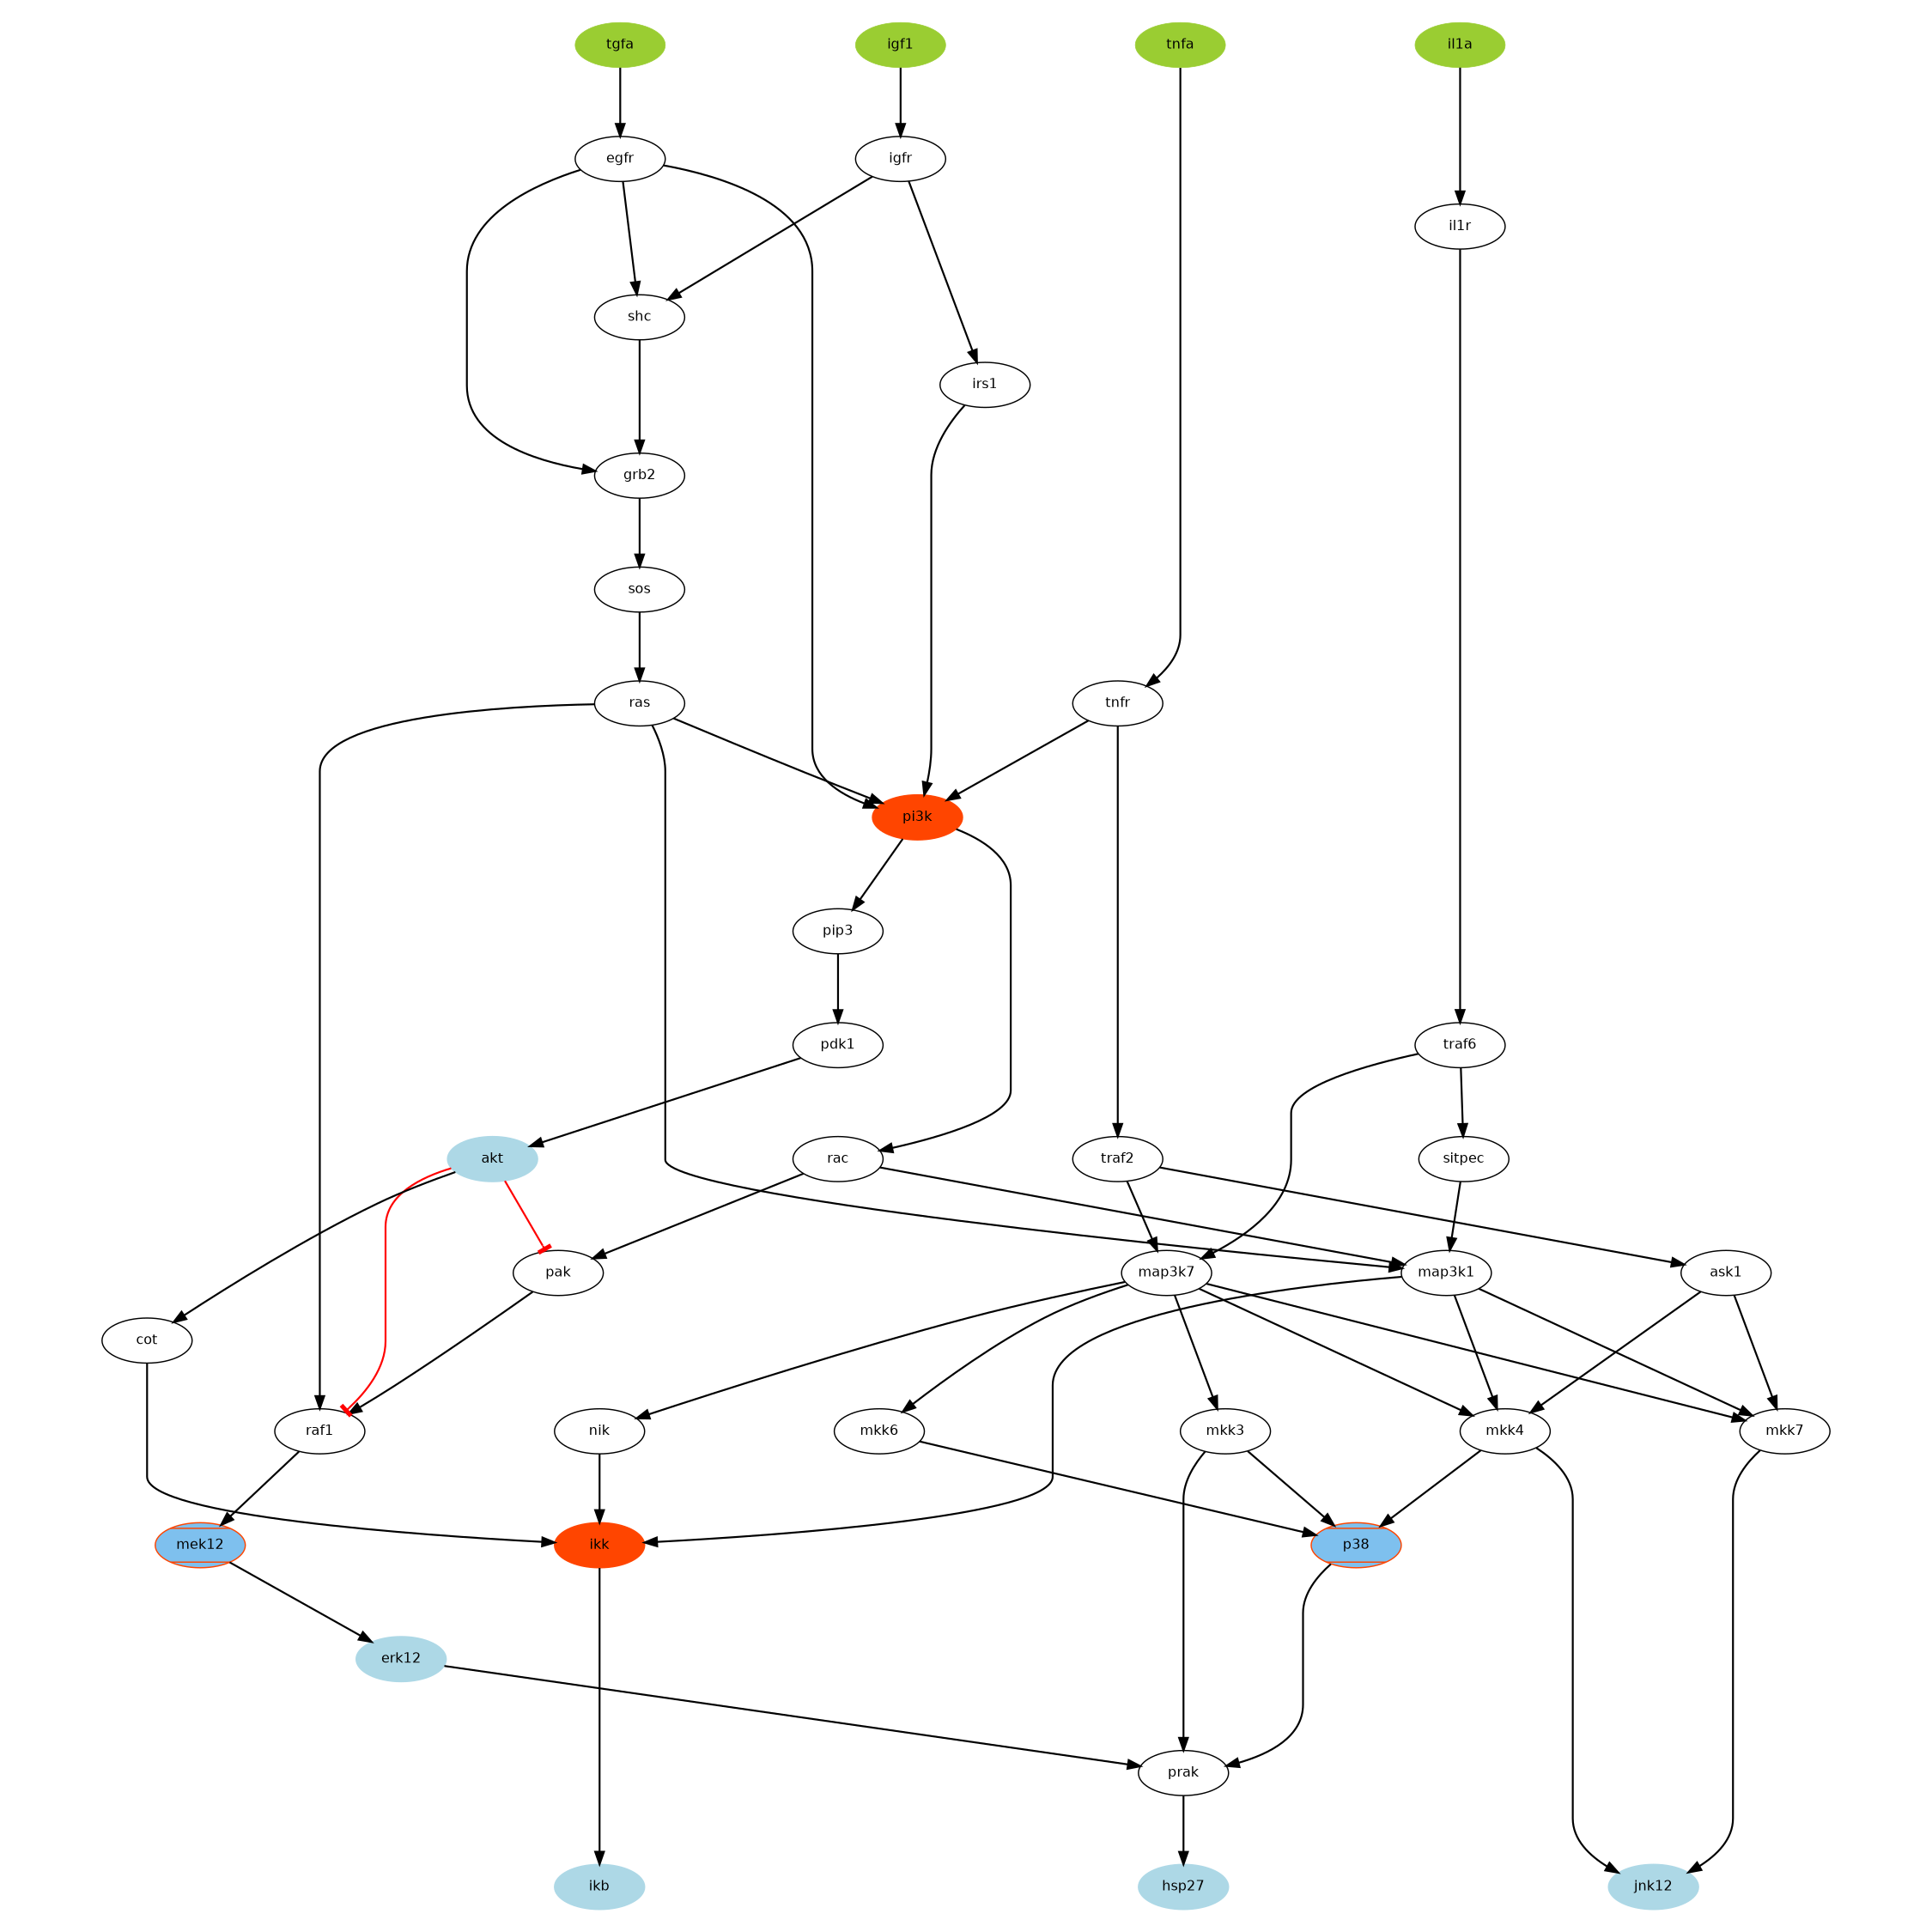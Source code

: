 digraph foo {
	graph [splines=TRUE, size="15,15", bgcolor=white, ratio=fill, pad="0.5,0.5", dpi=72, fontcolor=black, rank=same, rankdir=TB];
	node [label="\N", fontsize=22, fontname=Helvetica, style="filled,bold", shape=circle, fixedsize=TRUE, fillcolor=transparent, color=black, fontcolor=black, height="0.5", width="0.75"];
	edge [headport=center, style=solid, penwidth=1, weight="1.0", arrowsize=2, minlen=3, color=black, dir=none, fontcolor=black, arrowhead=none, arrowtail=none, fontsize=14, labelfontsize=11];
	graph [bb="0 0 3042 3042"];
	subgraph 0 {
		graph [bb=""];
		igfr [label=igfr, style="filled, bold", shape=ellipse, fixedsize=FALSE, fillcolor=white, height=1, width=2];
		egfr [label=egfr, style="filled, bold", shape=ellipse, fixedsize=FALSE, fillcolor=white, height=1, width=2];
	}
	subgraph 1 {
		graph [rank=source,
			bb=""];
		igf1 [label=igf1, style=filled, shape=ellipse, fixedsize=FALSE, fillcolor=olivedrab3, color=olivedrab3, height=1, width=2];
		tgfa [label=tgfa, style=filled, shape=ellipse, fixedsize=FALSE, fillcolor=olivedrab3, color=olivedrab3, height=1, width=2];
		il1a [label=il1a, style=filled, shape=ellipse, fixedsize=FALSE, fillcolor=olivedrab3, color=olivedrab3, height=1, width=2];
		tnfa [label=tnfa, style=filled, shape=ellipse, fixedsize=FALSE, fillcolor=olivedrab3, color=olivedrab3, height=1, width=2];
	}
	subgraph 2 {
		graph [rank=sink,
			bb=""];
		hsp27 [label=hsp27, style="filled, bold", shape=ellipse, fixedsize=FALSE, fillcolor=lightblue, color=lightblue, height=1, width=2];
		jnk12 [label=jnk12, style="filled, bold", shape=ellipse, fixedsize=FALSE, fillcolor=lightblue, color=lightblue, height=1, width=2];
		ikb [label=ikb, style="filled, bold", shape=ellipse, fixedsize=FALSE, fillcolor=lightblue, color=lightblue, height=1, width=2];
	}
	prak [label=prak, style="filled, bold", shape=ellipse, fixedsize=FALSE, fillcolor=white, height=1, width=2];
	map3k7 [label=map3k7, style="filled, bold", shape=ellipse, fixedsize=FALSE, fillcolor=white, height=1, width=2];
	pip3 [label=pip3, style="filled, bold", shape=ellipse, fixedsize=FALSE, fillcolor=white, height=1, width=2];
	pak [label=pak, style="filled, bold", shape=ellipse, fixedsize=FALSE, fillcolor=white, height=1, width=2];
	rac [label=rac, style="filled, bold", shape=ellipse, fixedsize=FALSE, fillcolor=white, height=1, width=2];
	raf1 [label=raf1, style="filled, bold", shape=ellipse, fixedsize=FALSE, fillcolor=white, height=1, width=2];
	mek12 [label=mek12, style="filled,bold,diagonals", shape=ellipse, fixedsize=FALSE, fillcolor=SkyBlue2, color=orangered, height=1, width=2];
	irs1 [label=irs1, style="filled, bold", shape=ellipse, fixedsize=FALSE, fillcolor=white, height=1, width=2];
	nik [label=nik, style="filled, bold", shape=ellipse, fixedsize=FALSE, fillcolor=white, height=1, width=2];
	map3k1 [label=map3k1, style="filled, bold", shape=ellipse, fixedsize=FALSE, fillcolor=white, height=1, width=2];
	grb2 [label=grb2, style="filled, bold", shape=ellipse, fixedsize=FALSE, fillcolor=white, height=1, width=2];
	mkk4 [label=mkk4, style="filled, bold", shape=ellipse, fixedsize=FALSE, fillcolor=white, height=1, width=2];
	mkk7 [label=mkk7, style="filled, bold", shape=ellipse, fixedsize=FALSE, fillcolor=white, height=1, width=2];
	sos [label=sos, style="filled, bold", shape=ellipse, fixedsize=FALSE, fillcolor=white, height=1, width=2];
	ikk [label=ikk, style="filled, bold", shape=ellipse, fixedsize=FALSE, fillcolor=orangered, color=orangered, height=1, width=2];
	akt [label=akt, style="filled, bold", shape=ellipse, fixedsize=FALSE, fillcolor=lightblue, color=lightblue, height=1, width=2];
	traf6 [label=traf6, style="filled, bold", shape=ellipse, fixedsize=FALSE, fillcolor=white, height=1, width=2];
	il1r [label=il1r, style="filled, bold", shape=ellipse, fixedsize=FALSE, fillcolor=white, height=1, width=2];
	p38 [label=p38, style="filled,bold,diagonals", shape=ellipse, fixedsize=FALSE, fillcolor=SkyBlue2, color=orangered, height=1, width=2];
	shc [label=shc, style="filled, bold", shape=ellipse, fixedsize=FALSE, fillcolor=white, height=1, width=2];
	mkk6 [label=mkk6, style="filled, bold", shape=ellipse, fixedsize=FALSE, fillcolor=white, height=1, width=2];
	traf2 [label=traf2, style="filled, bold", shape=ellipse, fixedsize=FALSE, fillcolor=white, height=1, width=2];
	sitpec [label=sitpec, style="filled, bold", shape=ellipse, fixedsize=FALSE, fillcolor=white, height=1, width=2];
	pi3k [label=pi3k, style="filled, bold", shape=ellipse, fixedsize=FALSE, fillcolor=orangered, color=orangered, height=1, width=2];
	ras [label=ras, style="filled, bold", shape=ellipse, fixedsize=FALSE, fillcolor=white, height=1, width=2];
	tnfr [label=tnfr, style="filled, bold", shape=ellipse, fixedsize=FALSE, fillcolor=white, height=1, width=2];
	cot [label=cot, style="filled, bold", shape=ellipse, fixedsize=FALSE, fillcolor=white, height=1, width=2];
	mkk3 [label=mkk3, style="filled, bold", shape=ellipse, fixedsize=FALSE, fillcolor=white, height=1, width=2];
	erk12 [label=erk12, style="filled, bold", shape=ellipse, fixedsize=FALSE, fillcolor=lightblue, color=lightblue, height=1, width=2];
	pdk1 [label=pdk1, style="filled, bold", shape=ellipse, fixedsize=FALSE, fillcolor=white, height=1, width=2];
	ask1 [label=ask1, style="filled, bold", shape=ellipse, fixedsize=FALSE, fillcolor=white, height=1, width=2];
	prak -> hsp27:center [penwidth=3, weight=1, dir=forward, arrowhead=normal];
	map3k7 -> mkk7:center [penwidth=3, weight=1, dir=forward, arrowhead=normal];
	map3k7 -> nik:center [penwidth=3, weight=1, dir=forward, arrowhead=normal];
	map3k7 -> mkk3:center [penwidth=3, weight=1, dir=forward, arrowhead=normal];
	map3k7 -> mkk6:center [penwidth=3, weight=1, dir=forward, arrowhead=normal];
	map3k7 -> mkk4:center [penwidth=3, weight=1, dir=forward, arrowhead=normal];
	pip3 -> pdk1:center [penwidth=3, weight=1, dir=forward, arrowhead=normal];
	pak -> raf1:center [penwidth=3, weight=1, dir=forward, arrowhead=normal];
	rac -> map3k1:center [penwidth=3, weight=1, dir=forward, arrowhead=normal];
	rac -> pak:center [penwidth=3, weight=1, dir=forward, arrowhead=normal];
	raf1 -> mek12:center [penwidth=3, weight=1, dir=forward, arrowhead=normal];
	mek12 -> erk12:center [penwidth=3, weight=1, dir=forward, arrowhead=normal];
	irs1 -> pi3k:center [penwidth=3, weight=1, dir=forward, arrowhead=normal];
	nik -> ikk:center [penwidth=3, weight=1, dir=forward, arrowhead=normal];
	map3k1 -> mkk7:center [penwidth=3, weight=1, dir=forward, arrowhead=normal];
	map3k1 -> ikk:center [penwidth=3, weight=1, dir=forward, arrowhead=normal];
	map3k1 -> mkk4:center [penwidth=3, weight=1, dir=forward, arrowhead=normal];
	grb2 -> sos:center [penwidth=3, weight=1, dir=forward, arrowhead=normal];
	mkk4 -> p38:center [penwidth=3, weight=1, dir=forward, arrowhead=normal];
	mkk4 -> jnk12:center [penwidth=3, weight=1, dir=forward, arrowhead=normal];
	igf1 -> igfr:center [penwidth=3, weight=1, dir=forward, arrowhead=normal];
	mkk7 -> jnk12:center [penwidth=3, weight=1, dir=forward, arrowhead=normal];
	igfr -> irs1:center [penwidth=3, weight=1, dir=forward, arrowhead=normal];
	igfr -> shc:center [penwidth=3, weight=1, dir=forward, arrowhead=normal];
	sos -> ras:center [penwidth=3, weight=1, dir=forward, arrowhead=normal];
	ikk -> ikb:center [penwidth=3, weight=1, dir=forward, arrowhead=normal];
	akt -> raf1:center [penwidth=3, weight=1, color=red, dir=forward, arrowhead=tee];
	akt -> cot:center [penwidth=3, weight=1, dir=forward, arrowhead=normal];
	akt -> pak:center [penwidth=3, weight=1, color=red, dir=forward, arrowhead=tee];
	traf6 -> sitpec:center [penwidth=3, weight=1, dir=forward, arrowhead=normal];
	traf6 -> map3k7:center [penwidth=3, weight=1, dir=forward, arrowhead=normal];
	il1r -> traf6:center [penwidth=3, weight=1, dir=forward, arrowhead=normal];
	p38 -> prak:center [penwidth=3, weight=1, dir=forward, arrowhead=normal];
	shc -> grb2:center [penwidth=3, weight=1, dir=forward, arrowhead=normal];
	mkk6 -> p38:center [penwidth=3, weight=1, dir=forward, arrowhead=normal];
	tgfa -> egfr:center [penwidth=3, weight=1, dir=forward, arrowhead=normal];
	traf2 -> ask1:center [penwidth=3, weight=1, dir=forward, arrowhead=normal];
	traf2 -> map3k7:center [penwidth=3, weight=1, dir=forward, arrowhead=normal];
	sitpec -> map3k1:center [penwidth=3, weight=1, dir=forward, arrowhead=normal];
	pi3k -> rac:center [penwidth=3, weight=1, dir=forward, arrowhead=normal];
	pi3k -> pip3:center [penwidth=3, weight=1, dir=forward, arrowhead=normal];
	ras -> pi3k:center [penwidth=3, weight=1, dir=forward, arrowhead=normal];
	ras -> raf1:center [penwidth=3, weight=1, dir=forward, arrowhead=normal];
	ras -> map3k1:center [penwidth=3, weight=1, dir=forward, arrowhead=normal];
	egfr -> shc:center [penwidth=3, weight=1, dir=forward, arrowhead=normal];
	egfr -> grb2:center [penwidth=3, weight=1, dir=forward, arrowhead=normal];
	egfr -> pi3k:center [penwidth=3, weight=1, dir=forward, arrowhead=normal];
	tnfr -> traf2:center [penwidth=3, weight=1, dir=forward, arrowhead=normal];
	tnfr -> pi3k:center [penwidth=3, weight=1, dir=forward, arrowhead=normal];
	il1a -> il1r:center [penwidth=3, weight=1, dir=forward, arrowhead=normal];
	cot -> ikk:center [penwidth=3, weight=1, dir=forward, arrowhead=normal];
	mkk3 -> p38:center [penwidth=3, weight=1, dir=forward, arrowhead=normal];
	mkk3 -> prak:center [penwidth=3, weight=1, dir=forward, arrowhead=normal];
	erk12 -> prak:center [penwidth=3, weight=1, dir=forward, arrowhead=normal];
	pdk1 -> akt:center [penwidth=3, weight=1, dir=forward, arrowhead=normal];
	tnfa -> tnfr:center [penwidth=3, weight=1, dir=forward, arrowhead=normal];
	ask1 -> mkk4:center [penwidth=3, weight=1, dir=forward, arrowhead=normal];
	ask1 -> mkk7:center [penwidth=3, weight=1, dir=forward, arrowhead=normal];
}

